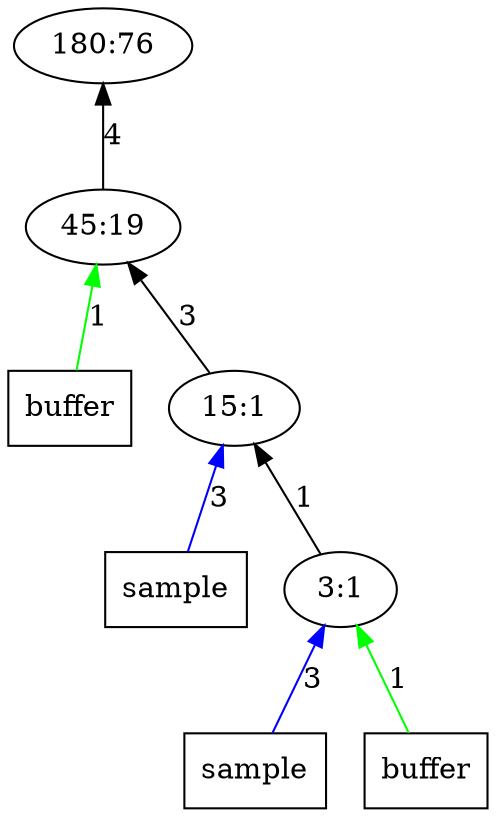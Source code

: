 digraph Tree{
	rankdir="BT"
	1 [label = "180:76"];
	x22 -> 2 [label = "1", color = "green"];
	x22 [label = "buffer", shape = "box"];
	2 -> 1 [label = "4", color = "black"];
	2 [label = "45:19"];
	3 -> 2 [label = "3", color = "black"];
	x31 -> 3 [label = "3", color = "blue"];
	x31 [label = "sample", shape = "box"];
	3 [label = "15:1"];
	4 -> 3 [label = "1", color = "black"];
	x41 -> 4 [label = "3", color = "blue"];
	x41 [label = "sample", shape = "box"];
	x42 -> 4 [label = "1", color = "green"];
	x42 [label = "buffer", shape = "box"];
	4 [label = "3:1"];
}

